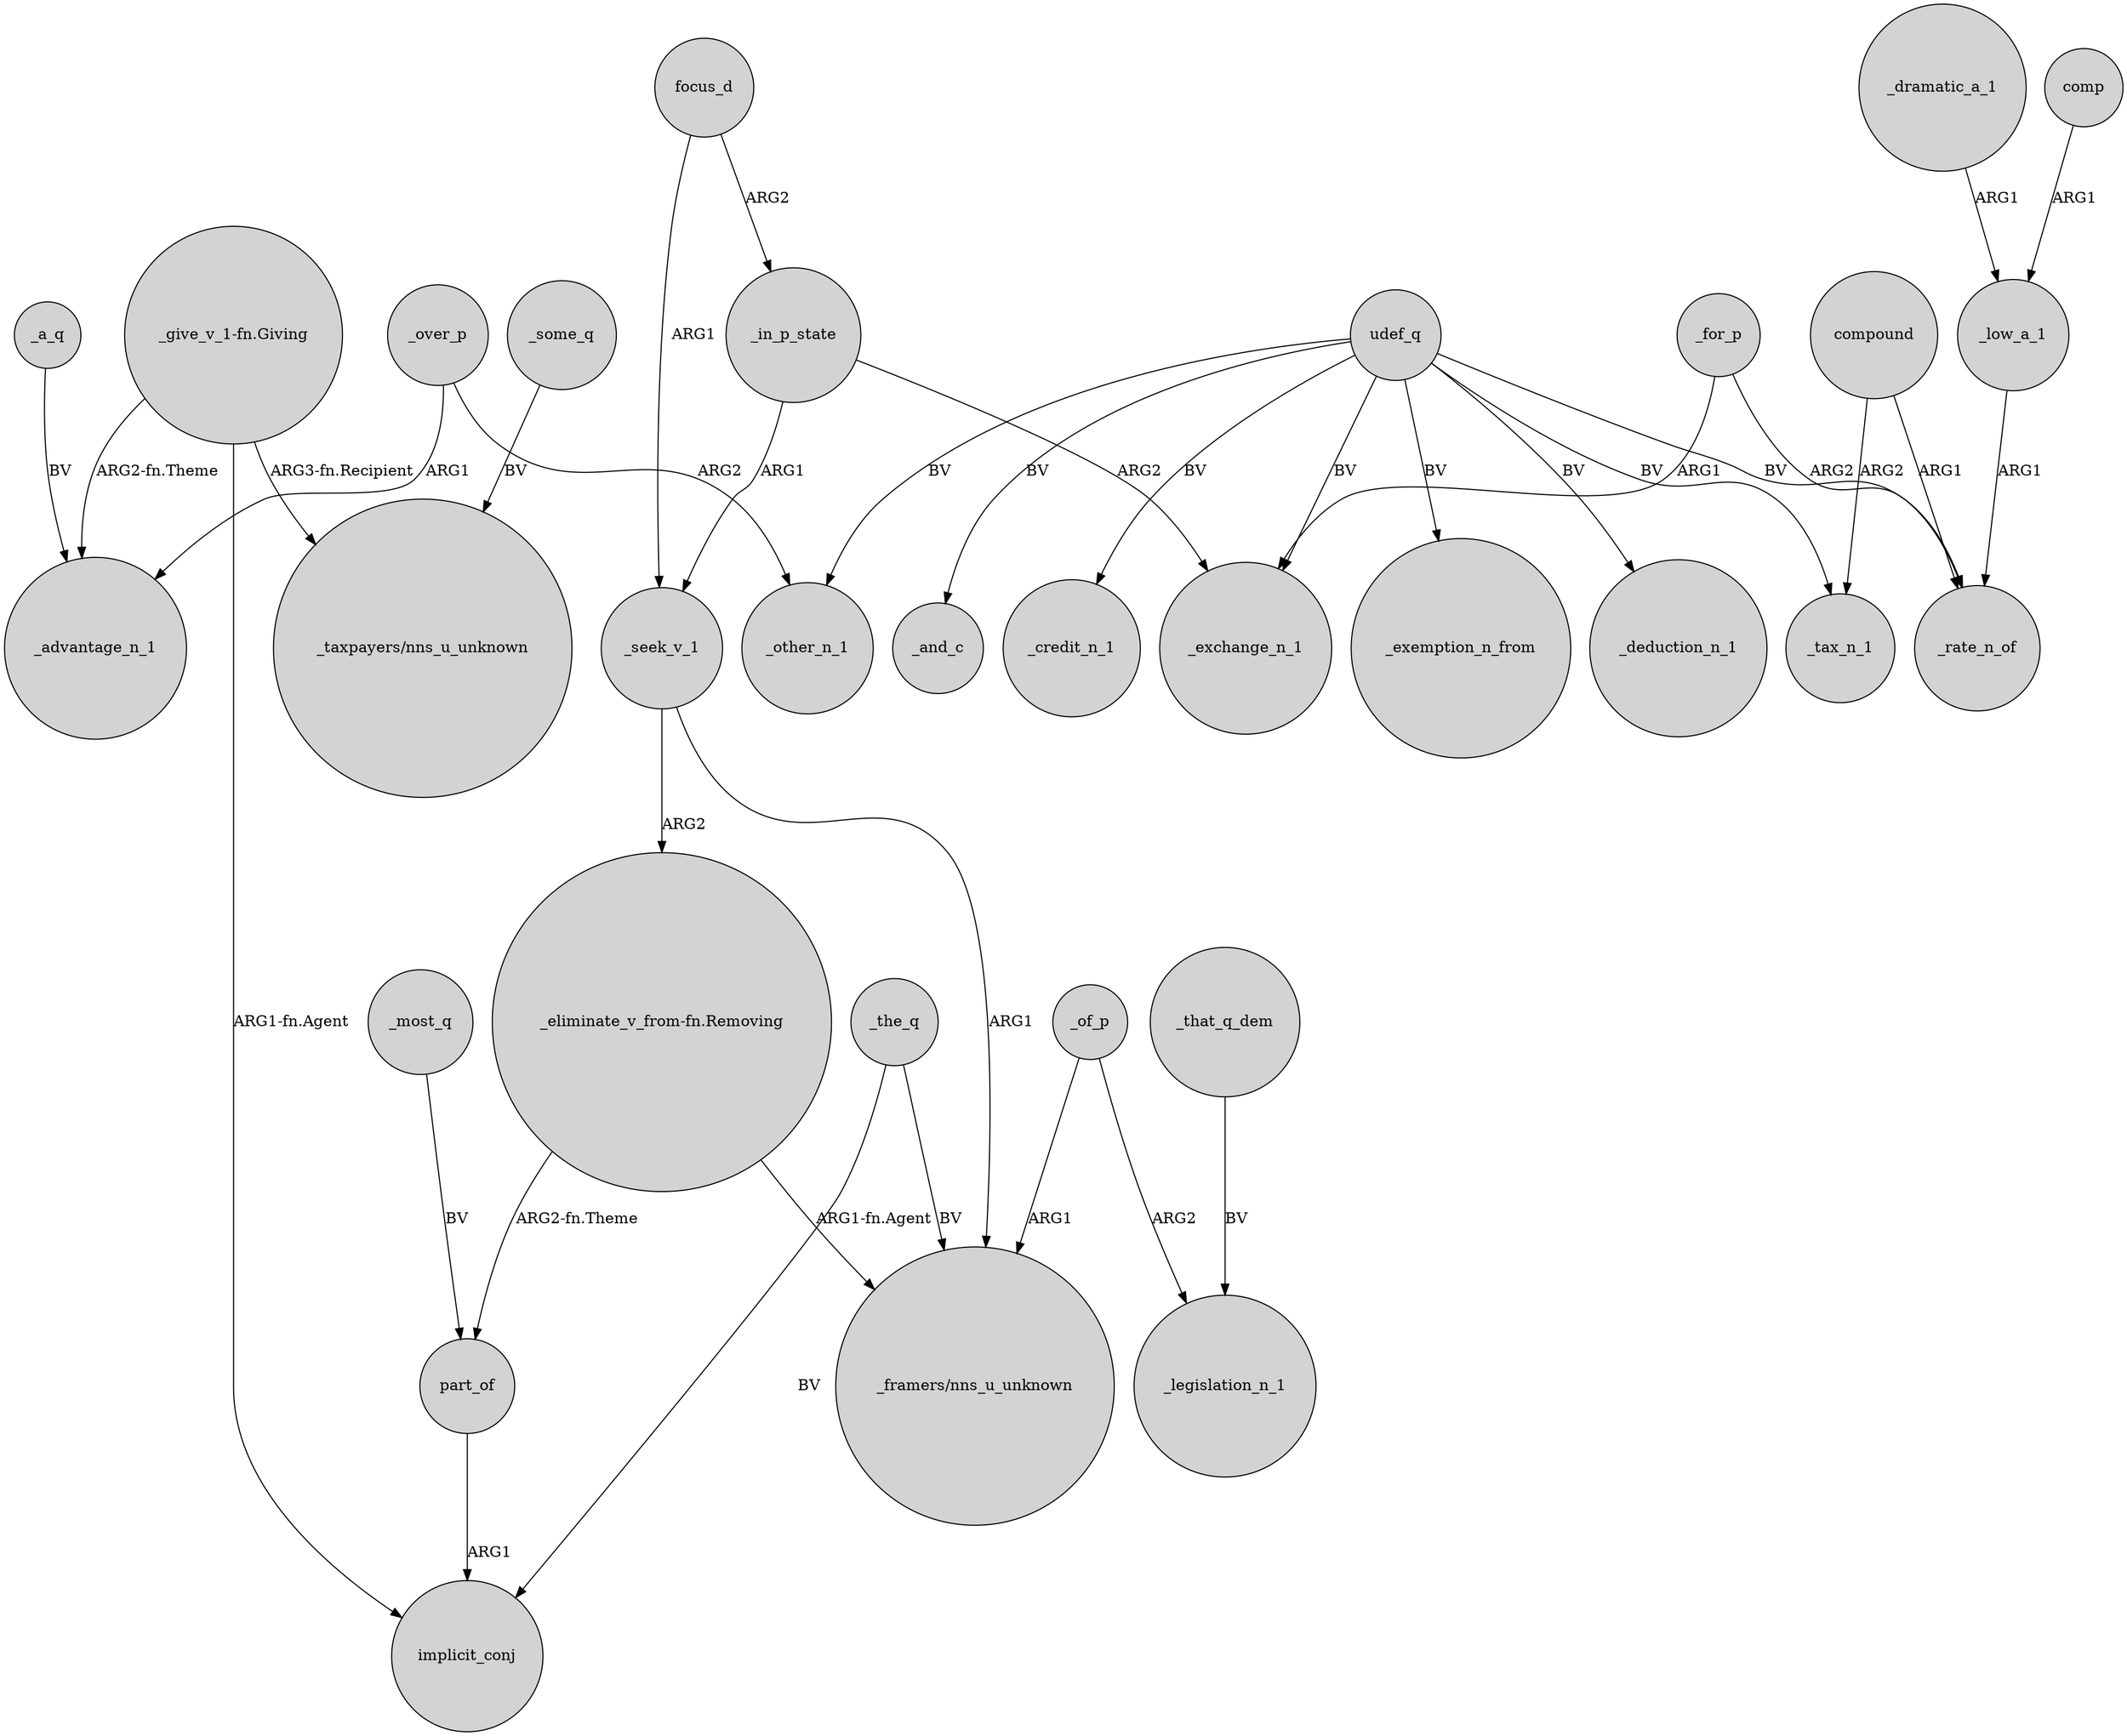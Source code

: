 digraph {
	node [shape=circle style=filled]
	_a_q -> _advantage_n_1 [label=BV]
	_seek_v_1 -> "_eliminate_v_from-fn.Removing" [label=ARG2]
	udef_q -> _credit_n_1 [label=BV]
	"_give_v_1-fn.Giving" -> _advantage_n_1 [label="ARG2-fn.Theme"]
	_the_q -> implicit_conj [label=BV]
	focus_d -> _in_p_state [label=ARG2]
	compound -> _rate_n_of [label=ARG1]
	"_give_v_1-fn.Giving" -> implicit_conj [label="ARG1-fn.Agent"]
	udef_q -> _exemption_n_from [label=BV]
	_for_p -> _exchange_n_1 [label=ARG1]
	udef_q -> _rate_n_of [label=BV]
	udef_q -> _other_n_1 [label=BV]
	udef_q -> _deduction_n_1 [label=BV]
	udef_q -> _tax_n_1 [label=BV]
	_low_a_1 -> _rate_n_of [label=ARG1]
	_that_q_dem -> _legislation_n_1 [label=BV]
	_in_p_state -> _exchange_n_1 [label=ARG2]
	part_of -> implicit_conj [label=ARG1]
	"_eliminate_v_from-fn.Removing" -> part_of [label="ARG2-fn.Theme"]
	_over_p -> _other_n_1 [label=ARG2]
	focus_d -> _seek_v_1 [label=ARG1]
	_most_q -> part_of [label=BV]
	_dramatic_a_1 -> _low_a_1 [label=ARG1]
	"_give_v_1-fn.Giving" -> "_taxpayers/nns_u_unknown" [label="ARG3-fn.Recipient"]
	_in_p_state -> _seek_v_1 [label=ARG1]
	_seek_v_1 -> "_framers/nns_u_unknown" [label=ARG1]
	_some_q -> "_taxpayers/nns_u_unknown" [label=BV]
	_the_q -> "_framers/nns_u_unknown" [label=BV]
	_over_p -> _advantage_n_1 [label=ARG1]
	udef_q -> _exchange_n_1 [label=BV]
	compound -> _tax_n_1 [label=ARG2]
	_of_p -> "_framers/nns_u_unknown" [label=ARG1]
	_of_p -> _legislation_n_1 [label=ARG2]
	udef_q -> _and_c [label=BV]
	"_eliminate_v_from-fn.Removing" -> "_framers/nns_u_unknown" [label="ARG1-fn.Agent"]
	comp -> _low_a_1 [label=ARG1]
	_for_p -> _rate_n_of [label=ARG2]
}
